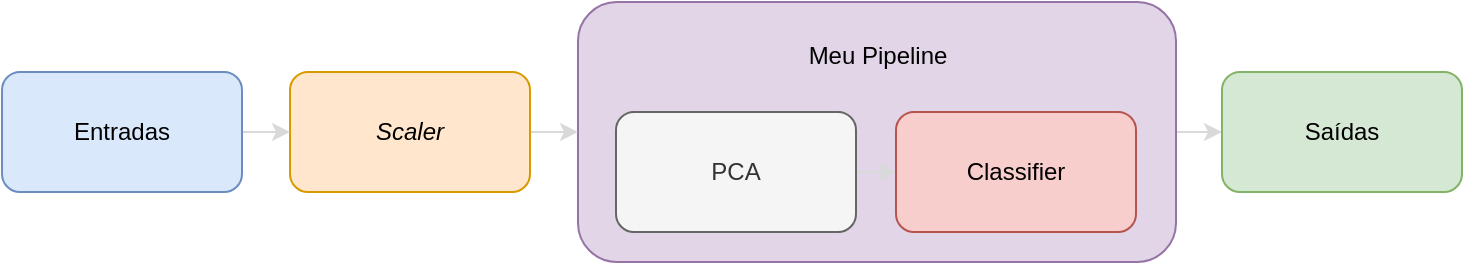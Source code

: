 <mxfile version="10.5.4" type="device"><diagram id="wL8m5VZHnBkb-9gMb4MG" name="Page-1"><mxGraphModel dx="1020" dy="667" grid="0" gridSize="10" guides="1" tooltips="1" connect="1" arrows="1" fold="1" page="1" pageScale="1" pageWidth="775" pageHeight="180" background="none" math="0" shadow="0"><root><mxCell id="0"/><mxCell id="1" parent="0"/><mxCell id="qkfJz5GivoiNeqHIzn_6-1" value="" style="edgeStyle=orthogonalEdgeStyle;rounded=0;orthogonalLoop=1;jettySize=auto;html=1;entryX=0;entryY=0.5;entryDx=0;entryDy=0;strokeColor=#D9D9D9;" edge="1" parent="1" source="qkfJz5GivoiNeqHIzn_6-2" target="qkfJz5GivoiNeqHIzn_6-11"><mxGeometry relative="1" as="geometry"><mxPoint x="639" y="75" as="targetPoint"/></mxGeometry></mxCell><mxCell id="qkfJz5GivoiNeqHIzn_6-2" value="" style="rounded=1;whiteSpace=wrap;html=1;fillColor=#e1d5e7;strokeColor=#9673a6;" vertex="1" parent="1"><mxGeometry x="310" y="10" width="299" height="130" as="geometry"/></mxCell><mxCell id="qkfJz5GivoiNeqHIzn_6-3" style="edgeStyle=orthogonalEdgeStyle;rounded=0;orthogonalLoop=1;jettySize=auto;html=1;exitX=1;exitY=0.5;exitDx=0;exitDy=0;entryX=0;entryY=0.5;entryDx=0;entryDy=0;strokeColor=#D9D9D9;" edge="1" parent="1" source="qkfJz5GivoiNeqHIzn_6-4" target="qkfJz5GivoiNeqHIzn_6-2"><mxGeometry relative="1" as="geometry"/></mxCell><mxCell id="qkfJz5GivoiNeqHIzn_6-4" value="&lt;i&gt;Scaler&lt;/i&gt;" style="rounded=1;whiteSpace=wrap;html=1;fillColor=#ffe6cc;strokeColor=#d79b00;" vertex="1" parent="1"><mxGeometry x="166" y="45" width="120" height="60" as="geometry"/></mxCell><mxCell id="qkfJz5GivoiNeqHIzn_6-5" style="edgeStyle=orthogonalEdgeStyle;rounded=0;orthogonalLoop=1;jettySize=auto;html=1;exitX=1;exitY=0.5;exitDx=0;exitDy=0;entryX=0;entryY=0.5;entryDx=0;entryDy=0;strokeColor=#D9D9D9;" edge="1" parent="1" source="qkfJz5GivoiNeqHIzn_6-6" target="qkfJz5GivoiNeqHIzn_6-7"><mxGeometry relative="1" as="geometry"/></mxCell><mxCell id="qkfJz5GivoiNeqHIzn_6-6" value="PCA" style="rounded=1;whiteSpace=wrap;html=1;fillColor=#f5f5f5;strokeColor=#666666;fontColor=#333333;" vertex="1" parent="1"><mxGeometry x="329" y="65" width="120" height="60" as="geometry"/></mxCell><mxCell id="qkfJz5GivoiNeqHIzn_6-7" value="Classifier" style="rounded=1;whiteSpace=wrap;html=1;fillColor=#f8cecc;strokeColor=#b85450;" vertex="1" parent="1"><mxGeometry x="469" y="65" width="120" height="60" as="geometry"/></mxCell><mxCell id="qkfJz5GivoiNeqHIzn_6-8" value="Meu Pipeline" style="text;html=1;strokeColor=none;fillColor=none;align=center;verticalAlign=middle;whiteSpace=wrap;rounded=0;" vertex="1" parent="1"><mxGeometry x="389.5" y="27" width="140" height="20" as="geometry"/></mxCell><mxCell id="qkfJz5GivoiNeqHIzn_6-9" style="edgeStyle=orthogonalEdgeStyle;rounded=0;orthogonalLoop=1;jettySize=auto;html=1;exitX=1;exitY=0.5;exitDx=0;exitDy=0;entryX=0;entryY=0.5;entryDx=0;entryDy=0;strokeColor=#D9D9D9;" edge="1" parent="1" source="qkfJz5GivoiNeqHIzn_6-10" target="qkfJz5GivoiNeqHIzn_6-4"><mxGeometry relative="1" as="geometry"/></mxCell><mxCell id="qkfJz5GivoiNeqHIzn_6-10" value="Entradas" style="rounded=1;whiteSpace=wrap;html=1;fillColor=#dae8fc;strokeColor=#6c8ebf;" vertex="1" parent="1"><mxGeometry x="22" y="45" width="120" height="60" as="geometry"/></mxCell><mxCell id="qkfJz5GivoiNeqHIzn_6-11" value="Saídas" style="rounded=1;whiteSpace=wrap;html=1;fillColor=#d5e8d4;strokeColor=#82b366;" vertex="1" parent="1"><mxGeometry x="632" y="45" width="120" height="60" as="geometry"/></mxCell></root></mxGraphModel></diagram></mxfile>